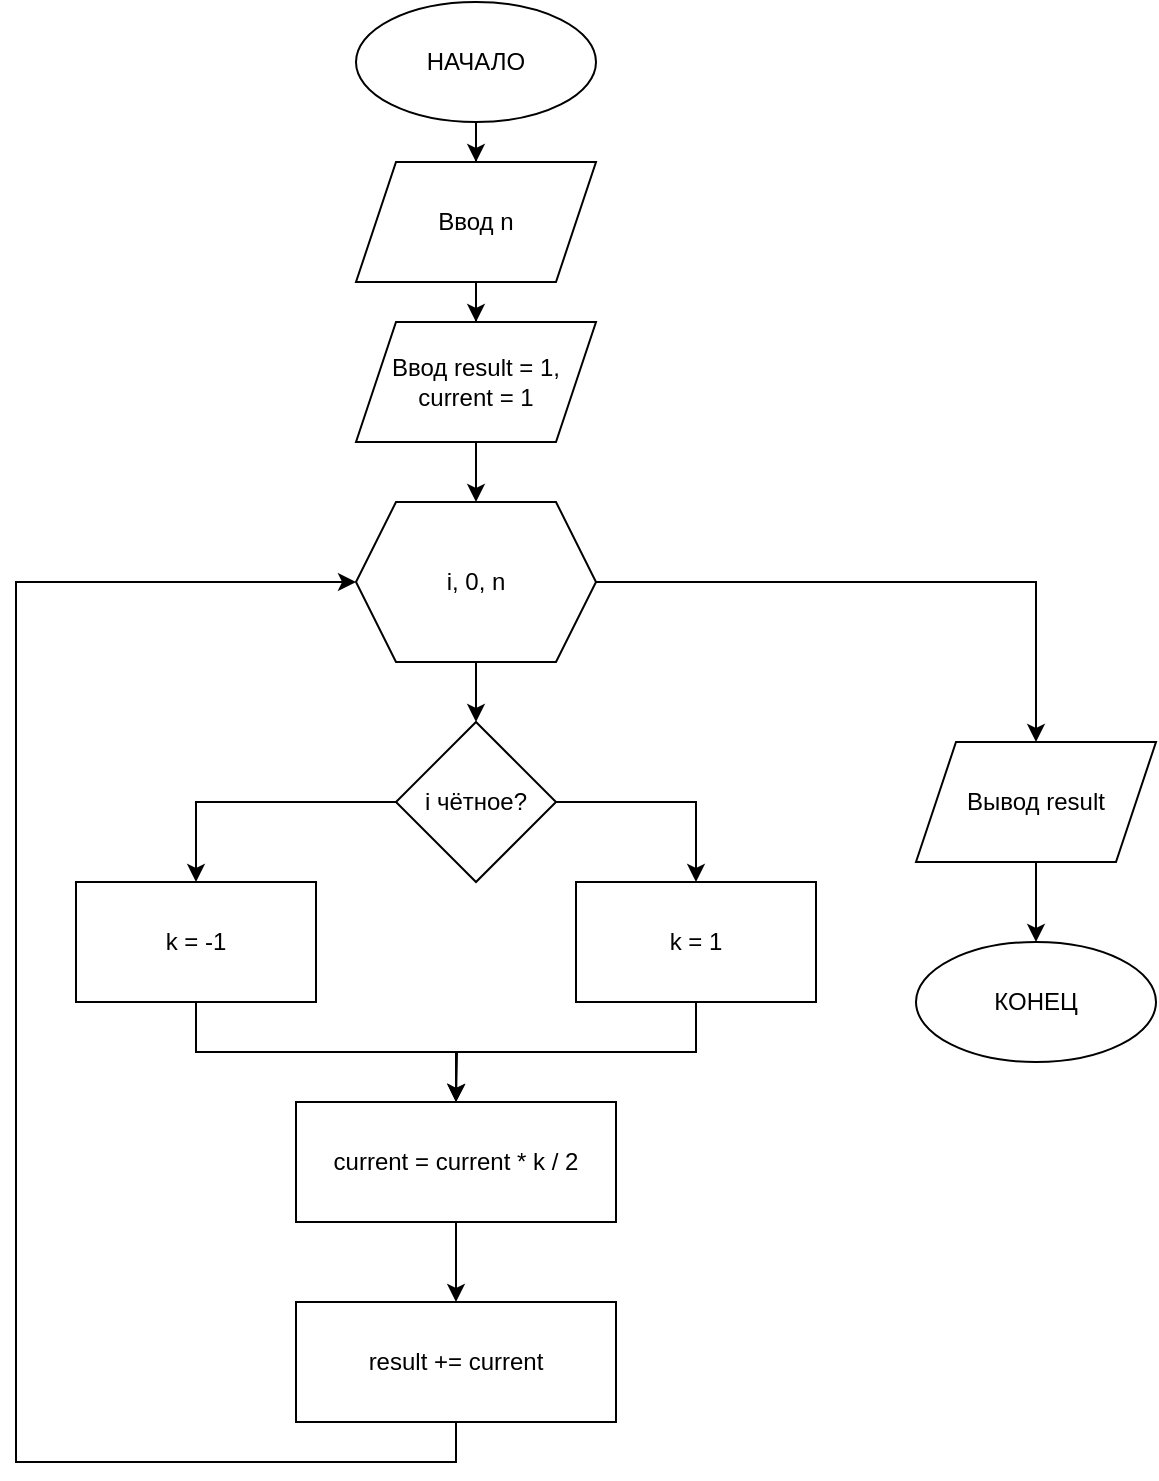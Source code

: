 <mxfile version="14.6.6" type="github">
  <diagram id="7IN7_PlSW28AXNlR6KYo" name="Page-1">
    <mxGraphModel dx="1616" dy="900" grid="1" gridSize="10" guides="1" tooltips="1" connect="1" arrows="1" fold="1" page="1" pageScale="1" pageWidth="827" pageHeight="1169" math="0" shadow="0">
      <root>
        <mxCell id="0" />
        <mxCell id="1" parent="0" />
        <mxCell id="6O5snESh_WPviviqWZDd-10" value="" style="edgeStyle=orthogonalEdgeStyle;rounded=0;orthogonalLoop=1;jettySize=auto;html=1;" edge="1" parent="1" source="6O5snESh_WPviviqWZDd-1" target="6O5snESh_WPviviqWZDd-4">
          <mxGeometry relative="1" as="geometry" />
        </mxCell>
        <mxCell id="6O5snESh_WPviviqWZDd-1" value="НАЧАЛО" style="ellipse;whiteSpace=wrap;html=1;" vertex="1" parent="1">
          <mxGeometry x="180" y="60" width="120" height="60" as="geometry" />
        </mxCell>
        <mxCell id="6O5snESh_WPviviqWZDd-12" value="" style="edgeStyle=orthogonalEdgeStyle;rounded=0;orthogonalLoop=1;jettySize=auto;html=1;" edge="1" parent="1" source="6O5snESh_WPviviqWZDd-2" target="6O5snESh_WPviviqWZDd-3">
          <mxGeometry relative="1" as="geometry" />
        </mxCell>
        <mxCell id="6O5snESh_WPviviqWZDd-2" value="Ввод result = 1, current = 1" style="shape=parallelogram;perimeter=parallelogramPerimeter;whiteSpace=wrap;html=1;fixedSize=1;" vertex="1" parent="1">
          <mxGeometry x="180" y="220" width="120" height="60" as="geometry" />
        </mxCell>
        <mxCell id="6O5snESh_WPviviqWZDd-13" value="" style="edgeStyle=orthogonalEdgeStyle;rounded=0;orthogonalLoop=1;jettySize=auto;html=1;" edge="1" parent="1" source="6O5snESh_WPviviqWZDd-3" target="6O5snESh_WPviviqWZDd-5">
          <mxGeometry relative="1" as="geometry" />
        </mxCell>
        <mxCell id="6O5snESh_WPviviqWZDd-23" style="edgeStyle=orthogonalEdgeStyle;rounded=0;orthogonalLoop=1;jettySize=auto;html=1;exitX=1;exitY=0.5;exitDx=0;exitDy=0;entryX=0.5;entryY=0;entryDx=0;entryDy=0;" edge="1" parent="1" source="6O5snESh_WPviviqWZDd-3" target="6O5snESh_WPviviqWZDd-21">
          <mxGeometry relative="1" as="geometry" />
        </mxCell>
        <mxCell id="6O5snESh_WPviviqWZDd-3" value="i, 0, n" style="shape=hexagon;perimeter=hexagonPerimeter2;whiteSpace=wrap;html=1;fixedSize=1;" vertex="1" parent="1">
          <mxGeometry x="180" y="310" width="120" height="80" as="geometry" />
        </mxCell>
        <mxCell id="6O5snESh_WPviviqWZDd-11" value="" style="edgeStyle=orthogonalEdgeStyle;rounded=0;orthogonalLoop=1;jettySize=auto;html=1;" edge="1" parent="1" source="6O5snESh_WPviviqWZDd-4" target="6O5snESh_WPviviqWZDd-2">
          <mxGeometry relative="1" as="geometry" />
        </mxCell>
        <mxCell id="6O5snESh_WPviviqWZDd-4" value="Ввод n" style="shape=parallelogram;perimeter=parallelogramPerimeter;whiteSpace=wrap;html=1;fixedSize=1;" vertex="1" parent="1">
          <mxGeometry x="180" y="140" width="120" height="60" as="geometry" />
        </mxCell>
        <mxCell id="6O5snESh_WPviviqWZDd-15" style="edgeStyle=orthogonalEdgeStyle;rounded=0;orthogonalLoop=1;jettySize=auto;html=1;exitX=1;exitY=0.5;exitDx=0;exitDy=0;entryX=0.5;entryY=0;entryDx=0;entryDy=0;" edge="1" parent="1" source="6O5snESh_WPviviqWZDd-5" target="6O5snESh_WPviviqWZDd-6">
          <mxGeometry relative="1" as="geometry" />
        </mxCell>
        <mxCell id="6O5snESh_WPviviqWZDd-16" style="edgeStyle=orthogonalEdgeStyle;rounded=0;orthogonalLoop=1;jettySize=auto;html=1;exitX=0;exitY=0.5;exitDx=0;exitDy=0;entryX=0.5;entryY=0;entryDx=0;entryDy=0;" edge="1" parent="1" source="6O5snESh_WPviviqWZDd-5" target="6O5snESh_WPviviqWZDd-7">
          <mxGeometry relative="1" as="geometry" />
        </mxCell>
        <mxCell id="6O5snESh_WPviviqWZDd-5" value="i чётное?" style="rhombus;whiteSpace=wrap;html=1;" vertex="1" parent="1">
          <mxGeometry x="200" y="420" width="80" height="80" as="geometry" />
        </mxCell>
        <mxCell id="6O5snESh_WPviviqWZDd-18" style="edgeStyle=orthogonalEdgeStyle;rounded=0;orthogonalLoop=1;jettySize=auto;html=1;exitX=0.5;exitY=1;exitDx=0;exitDy=0;" edge="1" parent="1" source="6O5snESh_WPviviqWZDd-6">
          <mxGeometry relative="1" as="geometry">
            <mxPoint x="230" y="610" as="targetPoint" />
          </mxGeometry>
        </mxCell>
        <mxCell id="6O5snESh_WPviviqWZDd-6" value="k = 1" style="rounded=0;whiteSpace=wrap;html=1;" vertex="1" parent="1">
          <mxGeometry x="290" y="500" width="120" height="60" as="geometry" />
        </mxCell>
        <mxCell id="6O5snESh_WPviviqWZDd-17" style="edgeStyle=orthogonalEdgeStyle;rounded=0;orthogonalLoop=1;jettySize=auto;html=1;exitX=0.5;exitY=1;exitDx=0;exitDy=0;entryX=0.5;entryY=0;entryDx=0;entryDy=0;" edge="1" parent="1" source="6O5snESh_WPviviqWZDd-7" target="6O5snESh_WPviviqWZDd-8">
          <mxGeometry relative="1" as="geometry" />
        </mxCell>
        <mxCell id="6O5snESh_WPviviqWZDd-7" value="k = -1" style="rounded=0;whiteSpace=wrap;html=1;" vertex="1" parent="1">
          <mxGeometry x="40" y="500" width="120" height="60" as="geometry" />
        </mxCell>
        <mxCell id="6O5snESh_WPviviqWZDd-19" value="" style="edgeStyle=orthogonalEdgeStyle;rounded=0;orthogonalLoop=1;jettySize=auto;html=1;" edge="1" parent="1" source="6O5snESh_WPviviqWZDd-8" target="6O5snESh_WPviviqWZDd-9">
          <mxGeometry relative="1" as="geometry" />
        </mxCell>
        <mxCell id="6O5snESh_WPviviqWZDd-8" value="current = current * k / 2" style="whiteSpace=wrap;html=1;" vertex="1" parent="1">
          <mxGeometry x="150" y="610" width="160" height="60" as="geometry" />
        </mxCell>
        <mxCell id="6O5snESh_WPviviqWZDd-20" style="edgeStyle=orthogonalEdgeStyle;rounded=0;orthogonalLoop=1;jettySize=auto;html=1;exitX=0.5;exitY=1;exitDx=0;exitDy=0;entryX=0;entryY=0.5;entryDx=0;entryDy=0;" edge="1" parent="1" source="6O5snESh_WPviviqWZDd-9" target="6O5snESh_WPviviqWZDd-3">
          <mxGeometry relative="1" as="geometry">
            <Array as="points">
              <mxPoint x="230" y="790" />
              <mxPoint x="10" y="790" />
              <mxPoint x="10" y="350" />
            </Array>
          </mxGeometry>
        </mxCell>
        <mxCell id="6O5snESh_WPviviqWZDd-9" value="result += current" style="whiteSpace=wrap;html=1;" vertex="1" parent="1">
          <mxGeometry x="150" y="710" width="160" height="60" as="geometry" />
        </mxCell>
        <mxCell id="6O5snESh_WPviviqWZDd-24" value="" style="edgeStyle=orthogonalEdgeStyle;rounded=0;orthogonalLoop=1;jettySize=auto;html=1;" edge="1" parent="1" source="6O5snESh_WPviviqWZDd-21" target="6O5snESh_WPviviqWZDd-22">
          <mxGeometry relative="1" as="geometry" />
        </mxCell>
        <mxCell id="6O5snESh_WPviviqWZDd-21" value="Вывод result" style="shape=parallelogram;perimeter=parallelogramPerimeter;whiteSpace=wrap;html=1;fixedSize=1;" vertex="1" parent="1">
          <mxGeometry x="460" y="430" width="120" height="60" as="geometry" />
        </mxCell>
        <mxCell id="6O5snESh_WPviviqWZDd-22" value="КОНЕЦ" style="ellipse;whiteSpace=wrap;html=1;" vertex="1" parent="1">
          <mxGeometry x="460" y="530" width="120" height="60" as="geometry" />
        </mxCell>
      </root>
    </mxGraphModel>
  </diagram>
</mxfile>
